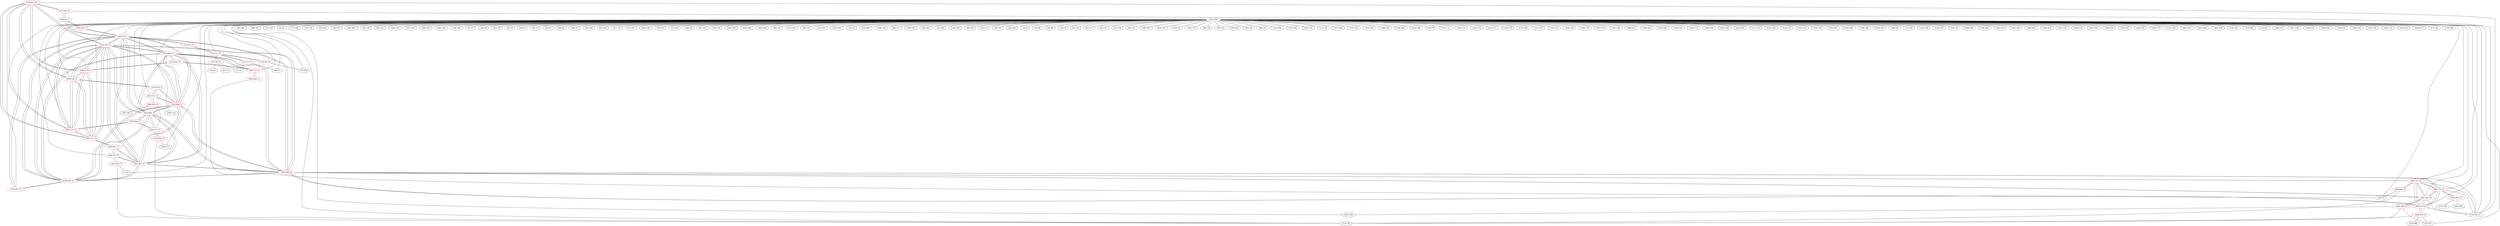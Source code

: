 graph {
	276 [label="(276) R35_T2" color=red]
	277 [label="(277) R52_T1"]
	275 [label="(275) T22_T1"]
	296 [label="(296) T14_T1"]
	297 [label="(297) T15_T1"]
	299 [label="(299) T17_T1"]
	298 [label="(298) T16_T1"]
	312 [label="(312) R35_T1"]
	277 [label="(277) R52_T1" color=red]
	282 [label="(282) D1_T"]
	276 [label="(276) R35_T2"]
	275 [label="(275) T22_T1"]
	278 [label="(278) R58_T1" color=red]
	280 [label="(280) D2_T"]
	287 [label="(287) R40_T2"]
	301 [label="(301) R27_T1"]
	302 [label="(302) R28_T1"]
	303 [label="(303) R29_T1"]
	307 [label="(307) R30_T1"]
	312 [label="(312) R35_T1"]
	279 [label="(279) R57_T1"]
	279 [label="(279) R57_T1" color=red]
	280 [label="(280) D2_T"]
	278 [label="(278) R58_T1"]
	280 [label="(280) D2_T" color=red]
	278 [label="(278) R58_T1"]
	287 [label="(287) R40_T2"]
	301 [label="(301) R27_T1"]
	302 [label="(302) R28_T1"]
	303 [label="(303) R29_T1"]
	307 [label="(307) R30_T1"]
	312 [label="(312) R35_T1"]
	282 [label="(282) D1_T"]
	281 [label="(281) C8_T"]
	279 [label="(279) R57_T1"]
	315 [label="(315) R1_P1"]
	281 [label="(281) C8_T" color=red]
	282 [label="(282) D1_T"]
	280 [label="(280) D2_T"]
	282 [label="(282) D1_T" color=red]
	280 [label="(280) D2_T"]
	281 [label="(281) C8_T"]
	277 [label="(277) R52_T1"]
	283 [label="(283) R36_T2" color=red]
	230 [label="(230) D40"]
	272 [label="(272) R78"]
	288 [label="(288) T18_T2"]
	284 [label="(284) R37_T2" color=red]
	112 [label="(112) U8"]
	274 [label="(274) R80"]
	217 [label="(217) P7"]
	289 [label="(289) T19_T2"]
	285 [label="(285) R38_T2" color=red]
	217 [label="(217) P7"]
	112 [label="(112) U8"]
	252 [label="(252) D24"]
	290 [label="(290) T20_T2"]
	286 [label="(286) R39_T2" color=red]
	28 [label="(28) U5"]
	112 [label="(112) U8"]
	291 [label="(291) T21_T2"]
	287 [label="(287) R40_T2" color=red]
	280 [label="(280) D2_T"]
	278 [label="(278) R58_T1"]
	301 [label="(301) R27_T1"]
	302 [label="(302) R28_T1"]
	303 [label="(303) R29_T1"]
	307 [label="(307) R30_T1"]
	312 [label="(312) R35_T1"]
	290 [label="(290) T20_T2"]
	291 [label="(291) T21_T2"]
	289 [label="(289) T19_T2"]
	275 [label="(275) T22_T1"]
	288 [label="(288) T18_T2"]
	288 [label="(288) T18_T2" color=red]
	290 [label="(290) T20_T2"]
	291 [label="(291) T21_T2"]
	289 [label="(289) T19_T2"]
	287 [label="(287) R40_T2"]
	275 [label="(275) T22_T1"]
	283 [label="(283) R36_T2"]
	289 [label="(289) T19_T2" color=red]
	290 [label="(290) T20_T2"]
	291 [label="(291) T21_T2"]
	287 [label="(287) R40_T2"]
	275 [label="(275) T22_T1"]
	288 [label="(288) T18_T2"]
	284 [label="(284) R37_T2"]
	290 [label="(290) T20_T2" color=red]
	291 [label="(291) T21_T2"]
	289 [label="(289) T19_T2"]
	287 [label="(287) R40_T2"]
	275 [label="(275) T22_T1"]
	288 [label="(288) T18_T2"]
	285 [label="(285) R38_T2"]
	291 [label="(291) T21_T2" color=red]
	290 [label="(290) T20_T2"]
	289 [label="(289) T19_T2"]
	287 [label="(287) R40_T2"]
	275 [label="(275) T22_T1"]
	288 [label="(288) T18_T2"]
	286 [label="(286) R39_T2"]
	292 [label="(292) T10_T1" color=red]
	300 [label="(300) R23_T1"]
	308 [label="(308) R31_T1"]
	301 [label="(301) R27_T1"]
	293 [label="(293) T11_T1" color=red]
	305 [label="(305) R24_T1"]
	309 [label="(309) R32_T1"]
	302 [label="(302) R28_T1"]
	294 [label="(294) T12_T1" color=red]
	310 [label="(310) R33_T1"]
	303 [label="(303) R29_T1"]
	304 [label="(304) R25_T1"]
	295 [label="(295) T13_T1" color=red]
	311 [label="(311) R34_T1"]
	307 [label="(307) R30_T1"]
	306 [label="(306) R26_T1"]
	296 [label="(296) T14_T1" color=red]
	297 [label="(297) T15_T1"]
	299 [label="(299) T17_T1"]
	298 [label="(298) T16_T1"]
	312 [label="(312) R35_T1"]
	276 [label="(276) R35_T2"]
	308 [label="(308) R31_T1"]
	297 [label="(297) T15_T1" color=red]
	296 [label="(296) T14_T1"]
	299 [label="(299) T17_T1"]
	298 [label="(298) T16_T1"]
	312 [label="(312) R35_T1"]
	276 [label="(276) R35_T2"]
	309 [label="(309) R32_T1"]
	298 [label="(298) T16_T1" color=red]
	296 [label="(296) T14_T1"]
	297 [label="(297) T15_T1"]
	299 [label="(299) T17_T1"]
	312 [label="(312) R35_T1"]
	276 [label="(276) R35_T2"]
	310 [label="(310) R33_T1"]
	299 [label="(299) T17_T1" color=red]
	296 [label="(296) T14_T1"]
	297 [label="(297) T15_T1"]
	298 [label="(298) T16_T1"]
	312 [label="(312) R35_T1"]
	276 [label="(276) R35_T2"]
	311 [label="(311) R34_T1"]
	300 [label="(300) R23_T1" color=red]
	1 [label="(1) P1"]
	112 [label="(112) U8"]
	292 [label="(292) T10_T1"]
	301 [label="(301) R27_T1" color=red]
	280 [label="(280) D2_T"]
	278 [label="(278) R58_T1"]
	287 [label="(287) R40_T2"]
	302 [label="(302) R28_T1"]
	303 [label="(303) R29_T1"]
	307 [label="(307) R30_T1"]
	312 [label="(312) R35_T1"]
	308 [label="(308) R31_T1"]
	292 [label="(292) T10_T1"]
	302 [label="(302) R28_T1" color=red]
	280 [label="(280) D2_T"]
	278 [label="(278) R58_T1"]
	287 [label="(287) R40_T2"]
	301 [label="(301) R27_T1"]
	303 [label="(303) R29_T1"]
	307 [label="(307) R30_T1"]
	312 [label="(312) R35_T1"]
	309 [label="(309) R32_T1"]
	293 [label="(293) T11_T1"]
	303 [label="(303) R29_T1" color=red]
	280 [label="(280) D2_T"]
	278 [label="(278) R58_T1"]
	287 [label="(287) R40_T2"]
	301 [label="(301) R27_T1"]
	302 [label="(302) R28_T1"]
	307 [label="(307) R30_T1"]
	312 [label="(312) R35_T1"]
	310 [label="(310) R33_T1"]
	294 [label="(294) T12_T1"]
	304 [label="(304) R25_T1" color=red]
	195 [label="(195) U14"]
	201 [label="(201) D9"]
	294 [label="(294) T12_T1"]
	305 [label="(305) R24_T1" color=red]
	112 [label="(112) U8"]
	190 [label="(190) U13"]
	293 [label="(293) T11_T1"]
	306 [label="(306) R26_T1" color=red]
	28 [label="(28) U5"]
	295 [label="(295) T13_T1"]
	307 [label="(307) R30_T1" color=red]
	280 [label="(280) D2_T"]
	278 [label="(278) R58_T1"]
	287 [label="(287) R40_T2"]
	301 [label="(301) R27_T1"]
	302 [label="(302) R28_T1"]
	303 [label="(303) R29_T1"]
	312 [label="(312) R35_T1"]
	295 [label="(295) T13_T1"]
	311 [label="(311) R34_T1"]
	308 [label="(308) R31_T1" color=red]
	301 [label="(301) R27_T1"]
	292 [label="(292) T10_T1"]
	296 [label="(296) T14_T1"]
	309 [label="(309) R32_T1" color=red]
	297 [label="(297) T15_T1"]
	293 [label="(293) T11_T1"]
	302 [label="(302) R28_T1"]
	310 [label="(310) R33_T1" color=red]
	298 [label="(298) T16_T1"]
	303 [label="(303) R29_T1"]
	294 [label="(294) T12_T1"]
	311 [label="(311) R34_T1" color=red]
	299 [label="(299) T17_T1"]
	295 [label="(295) T13_T1"]
	307 [label="(307) R30_T1"]
	312 [label="(312) R35_T1" color=red]
	280 [label="(280) D2_T"]
	278 [label="(278) R58_T1"]
	287 [label="(287) R40_T2"]
	301 [label="(301) R27_T1"]
	302 [label="(302) R28_T1"]
	303 [label="(303) R29_T1"]
	307 [label="(307) R30_T1"]
	296 [label="(296) T14_T1"]
	297 [label="(297) T15_T1"]
	299 [label="(299) T17_T1"]
	298 [label="(298) T16_T1"]
	276 [label="(276) R35_T2"]
	313 [label="(313) U1_P1" color=red]
	314 [label="(314) D1_P1"]
	316 [label="(316) R2_P1"]
	317 [label="(317) R3_P1"]
	315 [label="(315) R1_P1"]
	314 [label="(314) D1_P1" color=red]
	68 [label="(68) U7"]
	313 [label="(313) U1_P1"]
	315 [label="(315) R1_P1" color=red]
	280 [label="(280) D2_T"]
	313 [label="(313) U1_P1"]
	316 [label="(316) R2_P1" color=red]
	37 [label="(37) R29"]
	313 [label="(313) U1_P1"]
	317 [label="(317) R3_P1" color=red]
	16 [label="(16) C2"]
	21 [label="(21) U1"]
	17 [label="(17) C1"]
	313 [label="(313) U1_P1"]
	318 [label="(318) GND" color=red]
	82 [label="(82) C65"]
	80 [label="(80) C47"]
	73 [label="(73) C10"]
	2 [label="(2) C6"]
	77 [label="(77) C26"]
	78 [label="(78) C36"]
	79 [label="(79) C39"]
	85 [label="(85) C55"]
	207 [label="(207) R61"]
	68 [label="(68) U7"]
	76 [label="(76) C28"]
	84 [label="(84) C62"]
	188 [label="(188) C85"]
	187 [label="(187) C81"]
	186 [label="(186) C83"]
	185 [label="(185) C84"]
	194 [label="(194) C82"]
	190 [label="(190) U13"]
	31 [label="(31) C7"]
	29 [label="(29) C8"]
	191 [label="(191) P5"]
	25 [label="(25) P2"]
	24 [label="(24) P3"]
	22 [label="(22) U4"]
	30 [label="(30) C9"]
	209 [label="(209) J2"]
	195 [label="(195) U14"]
	64 [label="(64) C21"]
	65 [label="(65) C24"]
	83 [label="(83) C63"]
	71 [label="(71) C14"]
	81 [label="(81) C51"]
	189 [label="(189) C86"]
	74 [label="(74) C27"]
	75 [label="(75) C29"]
	202 [label="(202) P6"]
	112 [label="(112) U8"]
	91 [label="(91) C45"]
	90 [label="(90) C35"]
	206 [label="(206) C89"]
	205 [label="(205) C88"]
	204 [label="(204) C90"]
	88 [label="(88) C41"]
	211 [label="(211) C95"]
	86 [label="(86) C53"]
	212 [label="(212) C91"]
	102 [label="(102) SW1"]
	23 [label="(23) U2"]
	100 [label="(100) R49"]
	198 [label="(198) C92"]
	96 [label="(96) C77"]
	199 [label="(199) C93"]
	95 [label="(95) SW2"]
	87 [label="(87) C50"]
	196 [label="(196) C94"]
	28 [label="(28) U5"]
	89 [label="(89) C38"]
	40 [label="(40) C15"]
	39 [label="(39) C17"]
	45 [label="(45) R35"]
	33 [label="(33) J1"]
	19 [label="(19) R2"]
	18 [label="(18) R8"]
	10 [label="(10) C3"]
	67 [label="(67) U6"]
	41 [label="(41) C11"]
	43 [label="(43) C13"]
	55 [label="(55) C18"]
	60 [label="(60) C23"]
	106 [label="(106) R37"]
	104 [label="(104) C67"]
	105 [label="(105) D2"]
	109 [label="(109) U10"]
	38 [label="(38) C16"]
	37 [label="(37) R29"]
	59 [label="(59) C22"]
	58 [label="(58) C20"]
	57 [label="(57) C19"]
	56 [label="(56) C12"]
	119 [label="(119) R50"]
	115 [label="(115) R43"]
	143 [label="(143) C30"]
	113 [label="(113) U9"]
	257 [label="(257) D48"]
	147 [label="(147) C52"]
	231 [label="(231) D46"]
	144 [label="(144) C25"]
	256 [label="(256) D43"]
	123 [label="(123) C69"]
	135 [label="(135) P4"]
	133 [label="(133) U11"]
	141 [label="(141) C31"]
	132 [label="(132) C72"]
	131 [label="(131) C71"]
	130 [label="(130) C79"]
	117 [label="(117) C68"]
	121 [label="(121) C75"]
	142 [label="(142) C32"]
	164 [label="(164) C76"]
	165 [label="(165) C74"]
	167 [label="(167) C78"]
	145 [label="(145) C34"]
	260 [label="(260) D12"]
	258 [label="(258) D53"]
	259 [label="(259) D58"]
	146 [label="(146) C40"]
	124 [label="(124) C73"]
	169 [label="(169) C80"]
	253 [label="(253) D29"]
	234 [label="(234) D61"]
	151 [label="(151) C61"]
	155 [label="(155) C48"]
	152 [label="(152) C57"]
	153 [label="(153) C54"]
	154 [label="(154) C49"]
	232 [label="(232) D51"]
	233 [label="(233) D56"]
	149 [label="(149) C66"]
	150 [label="(150) C64"]
	217 [label="(217) P7"]
	129 [label="(129) D6"]
	127 [label="(127) D5"]
	126 [label="(126) C46"]
	139 [label="(139) C70"]
	140 [label="(140) D4"]
	250 [label="(250) D60"]
	249 [label="(249) D55"]
	1 [label="(1) P1"]
	243 [label="(243) D10"]
	242 [label="(242) D54"]
	248 [label="(248) D50"]
	238 [label="(238) D30"]
	237 [label="(237) D25"]
	246 [label="(246) D34"]
	247 [label="(247) D45"]
	244 [label="(244) D18"]
	192 [label="(192) C87"]
	245 [label="(245) D22"]
	156 [label="(156) C37"]
	157 [label="(157) C42"]
	261 [label="(261) D19"]
	241 [label="(241) D49"]
	240 [label="(240) D38"]
	239 [label="(239) D33"]
	174 [label="(174) R47"]
	173 [label="(173) Q1"]
	158 [label="(158) C33"]
	251 [label="(251) D16"]
	252 [label="(252) D24"]
	255 [label="(255) D37"]
	254 [label="(254) D32"]
	159 [label="(159) C43"]
	160 [label="(160) C44"]
	176 [label="(176) FB2"]
	163 [label="(163) U12"]
	235 [label="(235) D14"]
	236 [label="(236) D17"]
	171 [label="(171) Q2"]
	172 [label="(172) R58"]
	292 [label="(292) T10_T1"]
	293 [label="(293) T11_T1"]
	294 [label="(294) T12_T1"]
	295 [label="(295) T13_T1"]
	290 [label="(290) T20_T2"]
	296 [label="(296) T14_T1"]
	297 [label="(297) T15_T1"]
	288 [label="(288) T18_T2"]
	291 [label="(291) T21_T2"]
	289 [label="(289) T19_T2"]
	281 [label="(281) C8_T"]
	298 [label="(298) T16_T1"]
	299 [label="(299) T17_T1"]
	280 [label="(280) D2_T"]
	275 [label="(275) T22_T1"]
	279 [label="(279) R57_T1"]
	313 [label="(313) U1_P1"]
	276 -- 277
	276 -- 275
	276 -- 296
	276 -- 297
	276 -- 299
	276 -- 298
	276 -- 312
	277 -- 282
	277 -- 276
	277 -- 275
	278 -- 280
	278 -- 287
	278 -- 301
	278 -- 302
	278 -- 303
	278 -- 307
	278 -- 312
	278 -- 279
	279 -- 280
	279 -- 278
	280 -- 278
	280 -- 287
	280 -- 301
	280 -- 302
	280 -- 303
	280 -- 307
	280 -- 312
	280 -- 282
	280 -- 281
	280 -- 279
	280 -- 315
	281 -- 282
	281 -- 280
	282 -- 280
	282 -- 281
	282 -- 277
	283 -- 230
	283 -- 272
	283 -- 288
	284 -- 112
	284 -- 274
	284 -- 217
	284 -- 289
	285 -- 217
	285 -- 112
	285 -- 252
	285 -- 290
	286 -- 28
	286 -- 112
	286 -- 291
	287 -- 280
	287 -- 278
	287 -- 301
	287 -- 302
	287 -- 303
	287 -- 307
	287 -- 312
	287 -- 290
	287 -- 291
	287 -- 289
	287 -- 275
	287 -- 288
	288 -- 290
	288 -- 291
	288 -- 289
	288 -- 287
	288 -- 275
	288 -- 283
	289 -- 290
	289 -- 291
	289 -- 287
	289 -- 275
	289 -- 288
	289 -- 284
	290 -- 291
	290 -- 289
	290 -- 287
	290 -- 275
	290 -- 288
	290 -- 285
	291 -- 290
	291 -- 289
	291 -- 287
	291 -- 275
	291 -- 288
	291 -- 286
	292 -- 300
	292 -- 308
	292 -- 301
	293 -- 305
	293 -- 309
	293 -- 302
	294 -- 310
	294 -- 303
	294 -- 304
	295 -- 311
	295 -- 307
	295 -- 306
	296 -- 297
	296 -- 299
	296 -- 298
	296 -- 312
	296 -- 276
	296 -- 308
	297 -- 296
	297 -- 299
	297 -- 298
	297 -- 312
	297 -- 276
	297 -- 309
	298 -- 296
	298 -- 297
	298 -- 299
	298 -- 312
	298 -- 276
	298 -- 310
	299 -- 296
	299 -- 297
	299 -- 298
	299 -- 312
	299 -- 276
	299 -- 311
	300 -- 1
	300 -- 112
	300 -- 292
	301 -- 280
	301 -- 278
	301 -- 287
	301 -- 302
	301 -- 303
	301 -- 307
	301 -- 312
	301 -- 308
	301 -- 292
	302 -- 280
	302 -- 278
	302 -- 287
	302 -- 301
	302 -- 303
	302 -- 307
	302 -- 312
	302 -- 309
	302 -- 293
	303 -- 280
	303 -- 278
	303 -- 287
	303 -- 301
	303 -- 302
	303 -- 307
	303 -- 312
	303 -- 310
	303 -- 294
	304 -- 195
	304 -- 201
	304 -- 294
	305 -- 112
	305 -- 190
	305 -- 293
	306 -- 28
	306 -- 295
	307 -- 280
	307 -- 278
	307 -- 287
	307 -- 301
	307 -- 302
	307 -- 303
	307 -- 312
	307 -- 295
	307 -- 311
	308 -- 301
	308 -- 292
	308 -- 296
	309 -- 297
	309 -- 293
	309 -- 302
	310 -- 298
	310 -- 303
	310 -- 294
	311 -- 299
	311 -- 295
	311 -- 307
	312 -- 280
	312 -- 278
	312 -- 287
	312 -- 301
	312 -- 302
	312 -- 303
	312 -- 307
	312 -- 296
	312 -- 297
	312 -- 299
	312 -- 298
	312 -- 276
	313 -- 314
	313 -- 316
	313 -- 317
	313 -- 315
	314 -- 68
	314 -- 313
	315 -- 280
	315 -- 313
	316 -- 37
	316 -- 313
	317 -- 16
	317 -- 21
	317 -- 17
	317 -- 313
	318 -- 82
	318 -- 80
	318 -- 73
	318 -- 2
	318 -- 77
	318 -- 78
	318 -- 79
	318 -- 85
	318 -- 207
	318 -- 68
	318 -- 76
	318 -- 84
	318 -- 188
	318 -- 187
	318 -- 186
	318 -- 185
	318 -- 194
	318 -- 190
	318 -- 31
	318 -- 29
	318 -- 191
	318 -- 25
	318 -- 24
	318 -- 22
	318 -- 30
	318 -- 209
	318 -- 195
	318 -- 64
	318 -- 65
	318 -- 83
	318 -- 71
	318 -- 81
	318 -- 189
	318 -- 74
	318 -- 75
	318 -- 202
	318 -- 112
	318 -- 91
	318 -- 90
	318 -- 206
	318 -- 205
	318 -- 204
	318 -- 88
	318 -- 211
	318 -- 86
	318 -- 212
	318 -- 102
	318 -- 23
	318 -- 100
	318 -- 198
	318 -- 96
	318 -- 199
	318 -- 95
	318 -- 87
	318 -- 196
	318 -- 28
	318 -- 89
	318 -- 40
	318 -- 39
	318 -- 45
	318 -- 33
	318 -- 19
	318 -- 18
	318 -- 10
	318 -- 67
	318 -- 41
	318 -- 43
	318 -- 55
	318 -- 60
	318 -- 106
	318 -- 104
	318 -- 105
	318 -- 109
	318 -- 38
	318 -- 37
	318 -- 59
	318 -- 58
	318 -- 57
	318 -- 56
	318 -- 119
	318 -- 115
	318 -- 143
	318 -- 113
	318 -- 257
	318 -- 147
	318 -- 231
	318 -- 144
	318 -- 256
	318 -- 123
	318 -- 135
	318 -- 133
	318 -- 141
	318 -- 132
	318 -- 131
	318 -- 130
	318 -- 117
	318 -- 121
	318 -- 142
	318 -- 164
	318 -- 165
	318 -- 167
	318 -- 145
	318 -- 260
	318 -- 258
	318 -- 259
	318 -- 146
	318 -- 124
	318 -- 169
	318 -- 253
	318 -- 234
	318 -- 151
	318 -- 155
	318 -- 152
	318 -- 153
	318 -- 154
	318 -- 232
	318 -- 233
	318 -- 149
	318 -- 150
	318 -- 217
	318 -- 129
	318 -- 127
	318 -- 126
	318 -- 139
	318 -- 140
	318 -- 250
	318 -- 249
	318 -- 1
	318 -- 243
	318 -- 242
	318 -- 248
	318 -- 238
	318 -- 237
	318 -- 246
	318 -- 247
	318 -- 244
	318 -- 192
	318 -- 245
	318 -- 156
	318 -- 157
	318 -- 261
	318 -- 241
	318 -- 240
	318 -- 239
	318 -- 174
	318 -- 173
	318 -- 158
	318 -- 251
	318 -- 252
	318 -- 255
	318 -- 254
	318 -- 159
	318 -- 160
	318 -- 176
	318 -- 163
	318 -- 235
	318 -- 236
	318 -- 171
	318 -- 172
	318 -- 292
	318 -- 293
	318 -- 294
	318 -- 295
	318 -- 290
	318 -- 296
	318 -- 297
	318 -- 288
	318 -- 291
	318 -- 289
	318 -- 281
	318 -- 298
	318 -- 299
	318 -- 280
	318 -- 275
	318 -- 279
	318 -- 313
}
